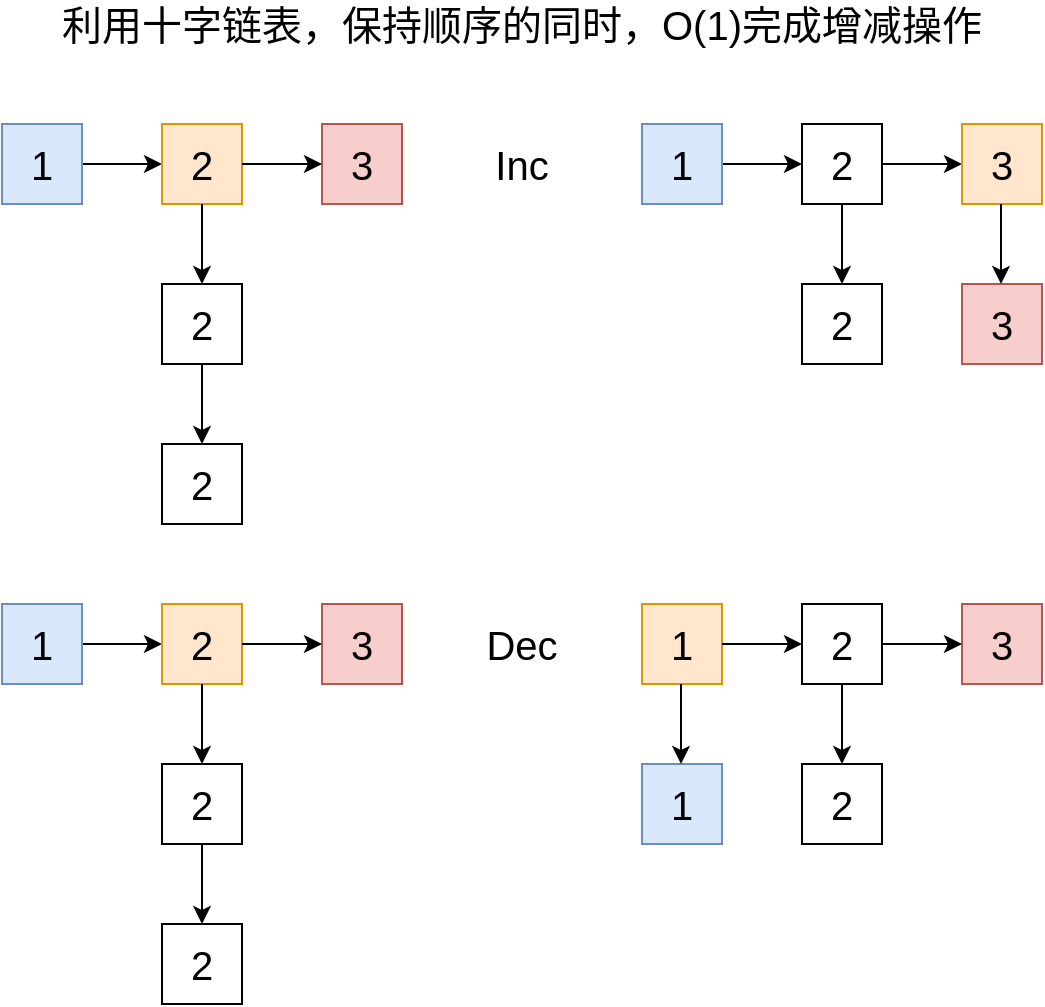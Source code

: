 <mxfile version="14.4.3" type="device"><diagram id="KmV2IVRLZD8ufR8eq0vT" name="Page-1"><mxGraphModel dx="1102" dy="582" grid="1" gridSize="10" guides="1" tooltips="1" connect="1" arrows="1" fold="1" page="1" pageScale="1" pageWidth="827" pageHeight="1169" math="0" shadow="0"><root><mxCell id="0"/><mxCell id="1" parent="0"/><mxCell id="fCK1LNhtHJd-QFXygB49-55" value="利用十字链表，保持顺序的同时，O(1)完成增减操作" style="text;html=1;strokeColor=none;fillColor=none;align=center;verticalAlign=middle;whiteSpace=wrap;rounded=0;fontSize=20;" parent="1" vertex="1"><mxGeometry x="140" y="420" width="480" height="20" as="geometry"/></mxCell><mxCell id="fCK1LNhtHJd-QFXygB49-56" value="" style="edgeStyle=orthogonalEdgeStyle;rounded=0;orthogonalLoop=1;jettySize=auto;html=1;fontSize=20;" parent="1" source="fCK1LNhtHJd-QFXygB49-57" target="fCK1LNhtHJd-QFXygB49-58" edge="1"><mxGeometry relative="1" as="geometry"/></mxCell><mxCell id="fCK1LNhtHJd-QFXygB49-57" value="1" style="whiteSpace=wrap;html=1;aspect=fixed;fillColor=#dae8fc;strokeColor=#6c8ebf;fontSize=20;" parent="1" vertex="1"><mxGeometry x="120" y="480" width="40" height="40" as="geometry"/></mxCell><mxCell id="fCK1LNhtHJd-QFXygB49-58" value="2" style="whiteSpace=wrap;html=1;aspect=fixed;fillColor=#ffe6cc;strokeColor=#d79b00;fontSize=20;" parent="1" vertex="1"><mxGeometry x="200" y="480" width="40" height="40" as="geometry"/></mxCell><mxCell id="fCK1LNhtHJd-QFXygB49-59" value="3" style="whiteSpace=wrap;html=1;aspect=fixed;fillColor=#f8cecc;strokeColor=#b85450;fontSize=20;" parent="1" vertex="1"><mxGeometry x="280" y="480" width="40" height="40" as="geometry"/></mxCell><mxCell id="fCK1LNhtHJd-QFXygB49-60" value="" style="endArrow=classic;html=1;fontSize=20;entryX=0;entryY=0.5;entryDx=0;entryDy=0;" parent="1" target="fCK1LNhtHJd-QFXygB49-59" edge="1"><mxGeometry width="50" height="50" relative="1" as="geometry"><mxPoint x="240" y="500" as="sourcePoint"/><mxPoint x="290" y="450" as="targetPoint"/></mxGeometry></mxCell><mxCell id="fCK1LNhtHJd-QFXygB49-64" value="" style="endArrow=classic;html=1;fontSize=20;exitX=0.5;exitY=1;exitDx=0;exitDy=0;entryX=0.5;entryY=0;entryDx=0;entryDy=0;" parent="1" source="fCK1LNhtHJd-QFXygB49-58" edge="1"><mxGeometry width="50" height="50" relative="1" as="geometry"><mxPoint x="390" y="590" as="sourcePoint"/><mxPoint x="220" y="560" as="targetPoint"/></mxGeometry></mxCell><mxCell id="fCK1LNhtHJd-QFXygB49-65" value="" style="endArrow=classic;html=1;fontSize=20;entryX=0.5;entryY=0;entryDx=0;entryDy=0;exitX=0.5;exitY=1;exitDx=0;exitDy=0;" parent="1" edge="1"><mxGeometry width="50" height="50" relative="1" as="geometry"><mxPoint x="220" y="600" as="sourcePoint"/><mxPoint x="220" y="640" as="targetPoint"/></mxGeometry></mxCell><mxCell id="fCK1LNhtHJd-QFXygB49-66" value="2" style="whiteSpace=wrap;html=1;aspect=fixed;fontSize=20;" parent="1" vertex="1"><mxGeometry x="200" y="560" width="40" height="40" as="geometry"/></mxCell><mxCell id="fCK1LNhtHJd-QFXygB49-67" value="2" style="whiteSpace=wrap;html=1;aspect=fixed;fontSize=20;" parent="1" vertex="1"><mxGeometry x="200" y="640" width="40" height="40" as="geometry"/></mxCell><mxCell id="fCK1LNhtHJd-QFXygB49-68" value="" style="edgeStyle=orthogonalEdgeStyle;rounded=0;orthogonalLoop=1;jettySize=auto;html=1;fontSize=20;" parent="1" source="fCK1LNhtHJd-QFXygB49-69" edge="1"><mxGeometry relative="1" as="geometry"><mxPoint x="520" y="500" as="targetPoint"/></mxGeometry></mxCell><mxCell id="fCK1LNhtHJd-QFXygB49-69" value="1" style="whiteSpace=wrap;html=1;aspect=fixed;fillColor=#dae8fc;strokeColor=#6c8ebf;fontSize=20;" parent="1" vertex="1"><mxGeometry x="440" y="480" width="40" height="40" as="geometry"/></mxCell><mxCell id="fCK1LNhtHJd-QFXygB49-72" value="" style="endArrow=classic;html=1;fontSize=20;entryX=0;entryY=0.5;entryDx=0;entryDy=0;" parent="1" edge="1"><mxGeometry width="50" height="50" relative="1" as="geometry"><mxPoint x="560" y="500" as="sourcePoint"/><mxPoint x="600" y="500" as="targetPoint"/></mxGeometry></mxCell><mxCell id="fCK1LNhtHJd-QFXygB49-74" value="" style="endArrow=classic;html=1;fontSize=20;entryX=0.5;entryY=0;entryDx=0;entryDy=0;exitX=0.5;exitY=1;exitDx=0;exitDy=0;" parent="1" edge="1"><mxGeometry width="50" height="50" relative="1" as="geometry"><mxPoint x="540" y="520" as="sourcePoint"/><mxPoint x="540" y="560" as="targetPoint"/></mxGeometry></mxCell><mxCell id="fCK1LNhtHJd-QFXygB49-75" value="2" style="whiteSpace=wrap;html=1;aspect=fixed;fontSize=20;" parent="1" vertex="1"><mxGeometry x="520" y="480" width="40" height="40" as="geometry"/></mxCell><mxCell id="fCK1LNhtHJd-QFXygB49-76" value="2" style="whiteSpace=wrap;html=1;aspect=fixed;fontSize=20;" parent="1" vertex="1"><mxGeometry x="520" y="560" width="40" height="40" as="geometry"/></mxCell><mxCell id="fCK1LNhtHJd-QFXygB49-77" value="3" style="whiteSpace=wrap;html=1;aspect=fixed;fillColor=#f8cecc;strokeColor=#b85450;fontSize=20;" parent="1" vertex="1"><mxGeometry x="600" y="560" width="40" height="40" as="geometry"/></mxCell><mxCell id="fCK1LNhtHJd-QFXygB49-78" value="3" style="whiteSpace=wrap;html=1;aspect=fixed;fillColor=#ffe6cc;strokeColor=#d79b00;fontSize=20;" parent="1" vertex="1"><mxGeometry x="600" y="480" width="40" height="40" as="geometry"/></mxCell><mxCell id="fCK1LNhtHJd-QFXygB49-79" value="" style="endArrow=classic;html=1;fontSize=20;exitX=0.5;exitY=1;exitDx=0;exitDy=0;entryX=0.5;entryY=0;entryDx=0;entryDy=0;" parent="1" edge="1"><mxGeometry width="50" height="50" relative="1" as="geometry"><mxPoint x="619.5" y="520" as="sourcePoint"/><mxPoint x="619.5" y="560" as="targetPoint"/></mxGeometry></mxCell><mxCell id="fCK1LNhtHJd-QFXygB49-80" value="Inc" style="text;html=1;strokeColor=none;fillColor=none;align=center;verticalAlign=middle;whiteSpace=wrap;rounded=0;fontSize=20;" parent="1" vertex="1"><mxGeometry x="360" y="490" width="40" height="20" as="geometry"/></mxCell><mxCell id="fCK1LNhtHJd-QFXygB49-81" value="" style="edgeStyle=orthogonalEdgeStyle;rounded=0;orthogonalLoop=1;jettySize=auto;html=1;fontSize=20;" parent="1" source="fCK1LNhtHJd-QFXygB49-82" target="fCK1LNhtHJd-QFXygB49-83" edge="1"><mxGeometry relative="1" as="geometry"/></mxCell><mxCell id="fCK1LNhtHJd-QFXygB49-82" value="1" style="whiteSpace=wrap;html=1;aspect=fixed;fillColor=#dae8fc;strokeColor=#6c8ebf;fontSize=20;" parent="1" vertex="1"><mxGeometry x="120" y="720" width="40" height="40" as="geometry"/></mxCell><mxCell id="fCK1LNhtHJd-QFXygB49-83" value="2" style="whiteSpace=wrap;html=1;aspect=fixed;fillColor=#ffe6cc;strokeColor=#d79b00;fontSize=20;" parent="1" vertex="1"><mxGeometry x="200" y="720" width="40" height="40" as="geometry"/></mxCell><mxCell id="fCK1LNhtHJd-QFXygB49-84" value="3" style="whiteSpace=wrap;html=1;aspect=fixed;fillColor=#f8cecc;strokeColor=#b85450;fontSize=20;" parent="1" vertex="1"><mxGeometry x="280" y="720" width="40" height="40" as="geometry"/></mxCell><mxCell id="fCK1LNhtHJd-QFXygB49-85" value="" style="endArrow=classic;html=1;fontSize=20;entryX=0;entryY=0.5;entryDx=0;entryDy=0;" parent="1" target="fCK1LNhtHJd-QFXygB49-84" edge="1"><mxGeometry width="50" height="50" relative="1" as="geometry"><mxPoint x="240" y="740" as="sourcePoint"/><mxPoint x="290" y="690" as="targetPoint"/></mxGeometry></mxCell><mxCell id="fCK1LNhtHJd-QFXygB49-86" value="" style="endArrow=classic;html=1;fontSize=20;exitX=0.5;exitY=1;exitDx=0;exitDy=0;entryX=0.5;entryY=0;entryDx=0;entryDy=0;" parent="1" source="fCK1LNhtHJd-QFXygB49-83" edge="1"><mxGeometry width="50" height="50" relative="1" as="geometry"><mxPoint x="390" y="830" as="sourcePoint"/><mxPoint x="220" y="800" as="targetPoint"/></mxGeometry></mxCell><mxCell id="fCK1LNhtHJd-QFXygB49-87" value="" style="endArrow=classic;html=1;fontSize=20;entryX=0.5;entryY=0;entryDx=0;entryDy=0;exitX=0.5;exitY=1;exitDx=0;exitDy=0;" parent="1" edge="1"><mxGeometry width="50" height="50" relative="1" as="geometry"><mxPoint x="220" y="840" as="sourcePoint"/><mxPoint x="220" y="880" as="targetPoint"/></mxGeometry></mxCell><mxCell id="fCK1LNhtHJd-QFXygB49-88" value="2" style="whiteSpace=wrap;html=1;aspect=fixed;fontSize=20;" parent="1" vertex="1"><mxGeometry x="200" y="800" width="40" height="40" as="geometry"/></mxCell><mxCell id="fCK1LNhtHJd-QFXygB49-89" value="2" style="whiteSpace=wrap;html=1;aspect=fixed;fontSize=20;" parent="1" vertex="1"><mxGeometry x="200" y="880" width="40" height="40" as="geometry"/></mxCell><mxCell id="fCK1LNhtHJd-QFXygB49-90" value="Dec" style="text;html=1;strokeColor=none;fillColor=none;align=center;verticalAlign=middle;whiteSpace=wrap;rounded=0;fontSize=20;" parent="1" vertex="1"><mxGeometry x="360" y="730" width="40" height="20" as="geometry"/></mxCell><mxCell id="fCK1LNhtHJd-QFXygB49-91" value="1" style="whiteSpace=wrap;html=1;aspect=fixed;fillColor=#ffe6cc;strokeColor=#d79b00;fontSize=20;" parent="1" vertex="1"><mxGeometry x="440" y="720" width="40" height="40" as="geometry"/></mxCell><mxCell id="fCK1LNhtHJd-QFXygB49-92" value="1" style="whiteSpace=wrap;html=1;aspect=fixed;fillColor=#dae8fc;strokeColor=#6c8ebf;fontSize=20;" parent="1" vertex="1"><mxGeometry x="440" y="800" width="40" height="40" as="geometry"/></mxCell><mxCell id="fCK1LNhtHJd-QFXygB49-93" value="" style="endArrow=classic;html=1;fontSize=20;entryX=0.5;entryY=0;entryDx=0;entryDy=0;exitX=0.5;exitY=1;exitDx=0;exitDy=0;" parent="1" edge="1"><mxGeometry width="50" height="50" relative="1" as="geometry"><mxPoint x="540" y="760" as="sourcePoint"/><mxPoint x="540" y="800" as="targetPoint"/></mxGeometry></mxCell><mxCell id="fCK1LNhtHJd-QFXygB49-94" value="2" style="whiteSpace=wrap;html=1;aspect=fixed;fontSize=20;" parent="1" vertex="1"><mxGeometry x="520" y="720" width="40" height="40" as="geometry"/></mxCell><mxCell id="fCK1LNhtHJd-QFXygB49-95" value="2" style="whiteSpace=wrap;html=1;aspect=fixed;fontSize=20;" parent="1" vertex="1"><mxGeometry x="520" y="800" width="40" height="40" as="geometry"/></mxCell><mxCell id="fCK1LNhtHJd-QFXygB49-96" value="3" style="whiteSpace=wrap;html=1;aspect=fixed;fillColor=#f8cecc;strokeColor=#b85450;fontSize=20;" parent="1" vertex="1"><mxGeometry x="600" y="720" width="40" height="40" as="geometry"/></mxCell><mxCell id="fCK1LNhtHJd-QFXygB49-97" value="" style="endArrow=classic;html=1;fontSize=20;entryX=0;entryY=0.5;entryDx=0;entryDy=0;" parent="1" target="fCK1LNhtHJd-QFXygB49-96" edge="1"><mxGeometry width="50" height="50" relative="1" as="geometry"><mxPoint x="560" y="740" as="sourcePoint"/><mxPoint x="610" y="690" as="targetPoint"/></mxGeometry></mxCell><mxCell id="fCK1LNhtHJd-QFXygB49-98" value="" style="endArrow=classic;html=1;fontSize=20;entryX=0.5;entryY=0;entryDx=0;entryDy=0;exitX=0.5;exitY=1;exitDx=0;exitDy=0;" parent="1" edge="1"><mxGeometry width="50" height="50" relative="1" as="geometry"><mxPoint x="459.5" y="760" as="sourcePoint"/><mxPoint x="459.5" y="800" as="targetPoint"/></mxGeometry></mxCell><mxCell id="fCK1LNhtHJd-QFXygB49-101" value="" style="endArrow=classic;html=1;fontSize=20;entryX=0;entryY=0.5;entryDx=0;entryDy=0;exitX=1;exitY=0.5;exitDx=0;exitDy=0;" parent="1" source="fCK1LNhtHJd-QFXygB49-91" target="fCK1LNhtHJd-QFXygB49-94" edge="1"><mxGeometry width="50" height="50" relative="1" as="geometry"><mxPoint x="390" y="790" as="sourcePoint"/><mxPoint x="440" y="740" as="targetPoint"/></mxGeometry></mxCell></root></mxGraphModel></diagram></mxfile>